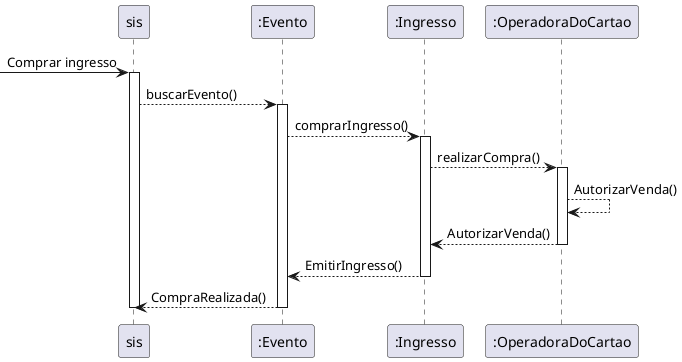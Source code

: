 @startuml



[-> sis : Comprar ingresso

participant ":Sistema" as sis
participant ":Evento" as eve
participant ":Ingresso" as ing
participant ":OperadoraDoCartao" as pag






activate sis
sis --> eve :  buscarEvento()
activate eve
eve --> ing : comprarIngresso()
activate ing
ing --> pag : realizarCompra()
activate pag


pag -->pag : AutorizarVenda()


pag --> ing: AutorizarVenda()
deactivate pag
ing -->eve : EmitirIngresso()
deactivate ing
eve -->sis: CompraRealizada()
deactivate eve
deactivate sis


@enduml